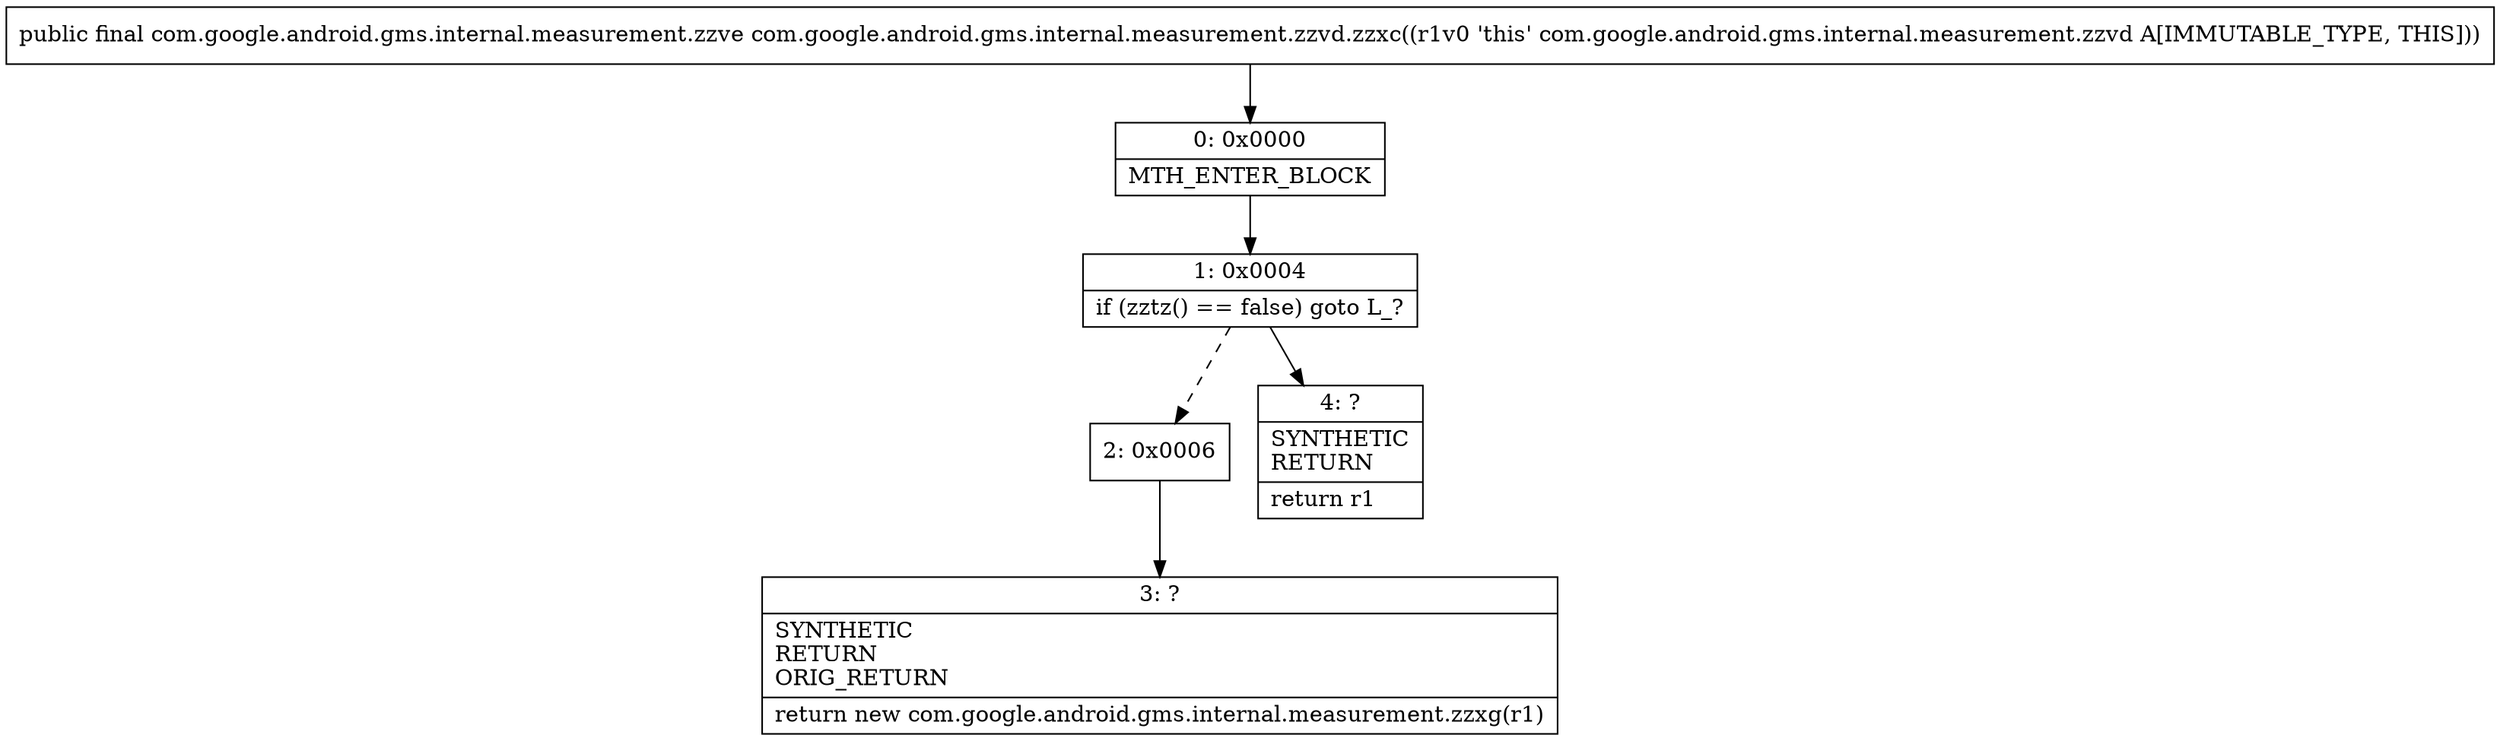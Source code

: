 digraph "CFG forcom.google.android.gms.internal.measurement.zzvd.zzxc()Lcom\/google\/android\/gms\/internal\/measurement\/zzve;" {
Node_0 [shape=record,label="{0\:\ 0x0000|MTH_ENTER_BLOCK\l}"];
Node_1 [shape=record,label="{1\:\ 0x0004|if (zztz() == false) goto L_?\l}"];
Node_2 [shape=record,label="{2\:\ 0x0006}"];
Node_3 [shape=record,label="{3\:\ ?|SYNTHETIC\lRETURN\lORIG_RETURN\l|return new com.google.android.gms.internal.measurement.zzxg(r1)\l}"];
Node_4 [shape=record,label="{4\:\ ?|SYNTHETIC\lRETURN\l|return r1\l}"];
MethodNode[shape=record,label="{public final com.google.android.gms.internal.measurement.zzve com.google.android.gms.internal.measurement.zzvd.zzxc((r1v0 'this' com.google.android.gms.internal.measurement.zzvd A[IMMUTABLE_TYPE, THIS])) }"];
MethodNode -> Node_0;
Node_0 -> Node_1;
Node_1 -> Node_2[style=dashed];
Node_1 -> Node_4;
Node_2 -> Node_3;
}

